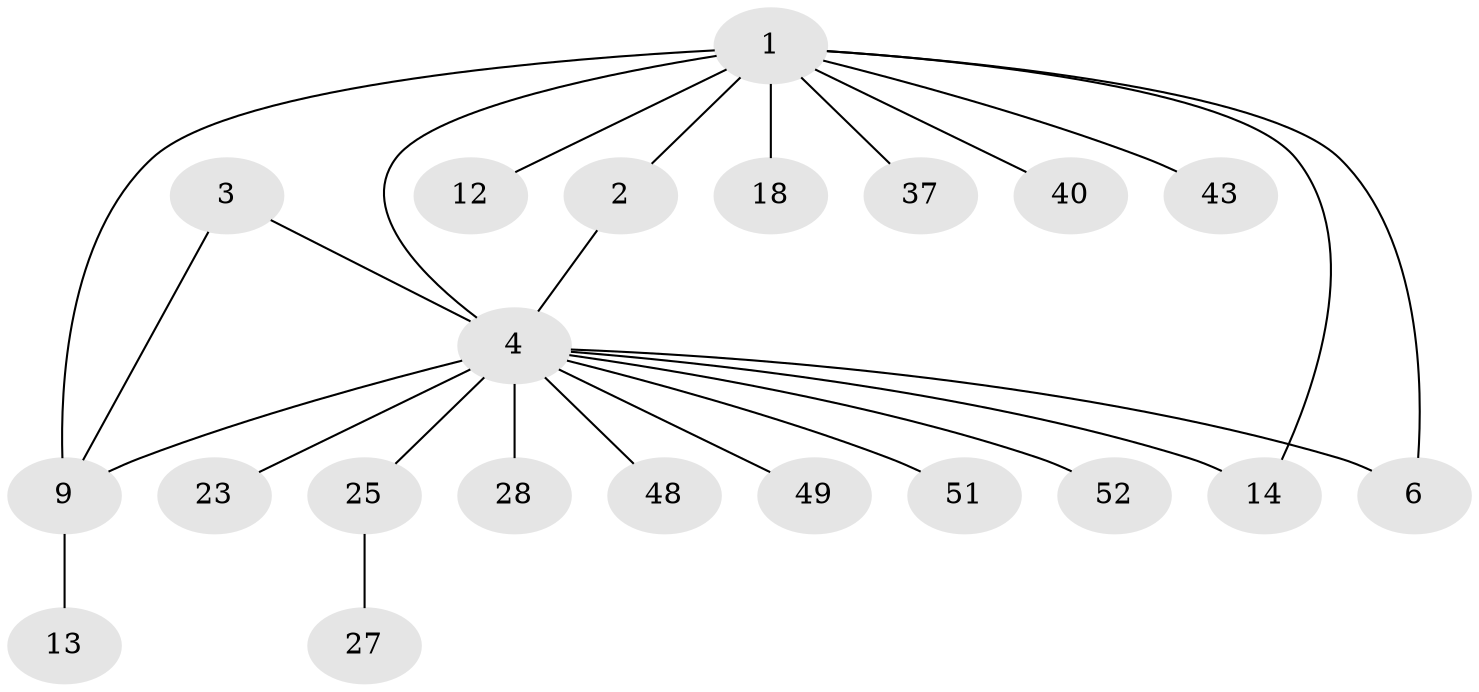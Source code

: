 // original degree distribution, {8: 0.037037037037037035, 2: 0.24074074074074073, 7: 0.037037037037037035, 4: 0.018518518518518517, 11: 0.018518518518518517, 5: 0.018518518518518517, 3: 0.1111111111111111, 1: 0.5185185185185185}
// Generated by graph-tools (version 1.1) at 2025/19/03/04/25 18:19:41]
// undirected, 21 vertices, 25 edges
graph export_dot {
graph [start="1"]
  node [color=gray90,style=filled];
  1 [super="+11+5+10"];
  2 [super="+7"];
  3;
  4 [super="+8+16"];
  6 [super="+32"];
  9 [super="+15+33+17+26"];
  12 [super="+21+38"];
  13;
  14 [super="+39+41"];
  18 [super="+42"];
  23 [super="+29"];
  25 [super="+31"];
  27;
  28;
  37;
  40;
  43;
  48;
  49;
  51;
  52;
  1 -- 2;
  1 -- 4 [weight=3];
  1 -- 37;
  1 -- 40;
  1 -- 43;
  1 -- 6 [weight=2];
  1 -- 14;
  1 -- 18;
  1 -- 9;
  1 -- 12;
  2 -- 4;
  3 -- 4;
  3 -- 9;
  4 -- 14;
  4 -- 25;
  4 -- 6;
  4 -- 9;
  4 -- 48;
  4 -- 49;
  4 -- 51;
  4 -- 52;
  4 -- 23;
  4 -- 28;
  9 -- 13;
  25 -- 27;
}
